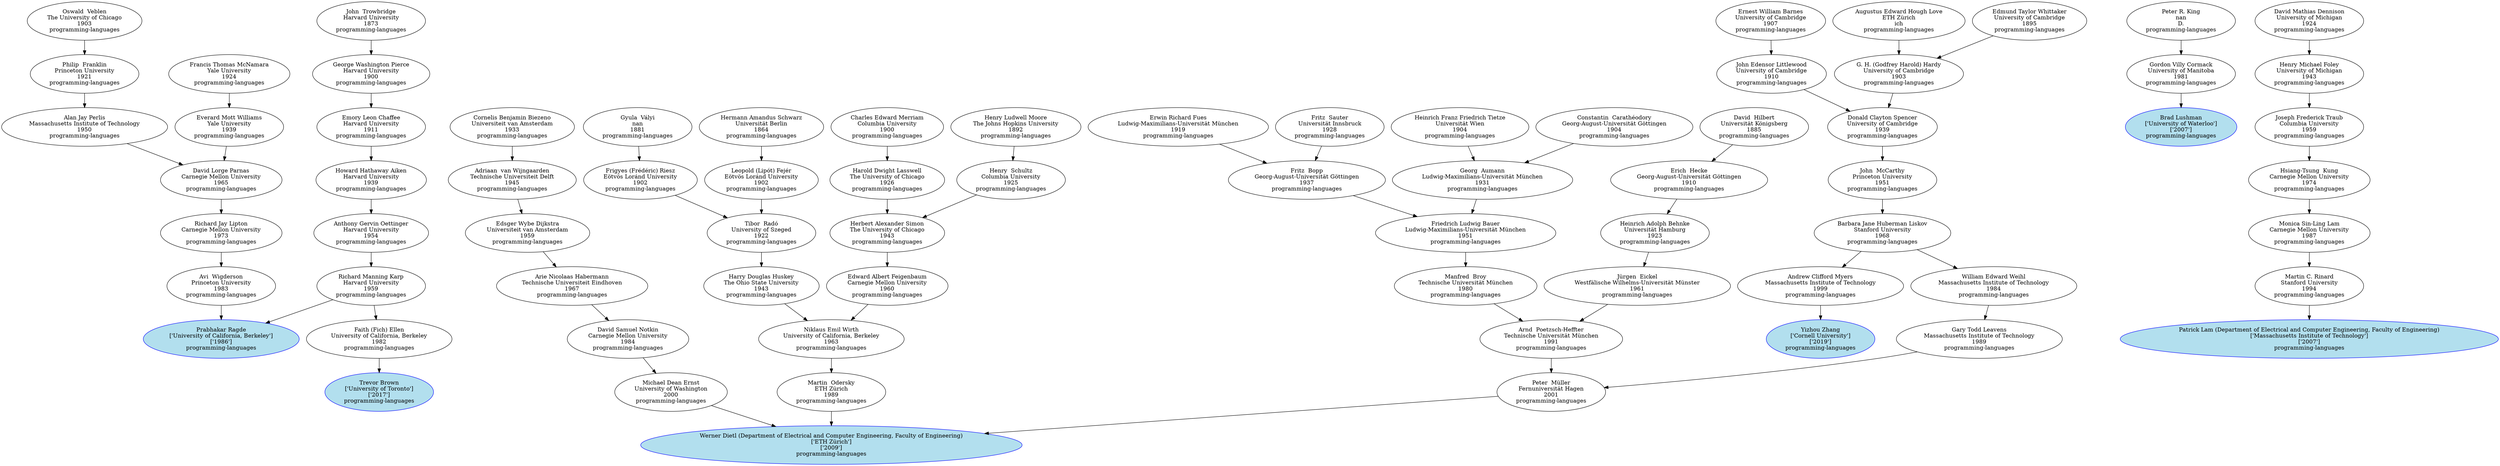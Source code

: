 digraph "Academic Genealogy for programming-languages" {
	252543 [label="Trevor Brown
['University of Toronto']
['2017']
programming-languages" color=blue fillcolor=lightblue2 style=filled]
	66895 [label="Prabhakar Ragde
['University of California, Berkeley']
['1986']
programming-languages" color=blue fillcolor=lightblue2 style=filled]
	273183 [label="Yizhou Zhang
['Cornell University']
['2019']
programming-languages" color=blue fillcolor=lightblue2 style=filled]
	111760 [label="Brad Lushman
['University of Waterloo']
['2007']
programming-languages" color=blue fillcolor=lightblue2 style=filled]
	142874 [label="Werner Dietl (Department of Electrical and Computer Engineering, Faculty of Engineering)
['ETH Zürich']
['2009']
programming-languages" color=blue fillcolor=lightblue2 style=filled]
	103216 [label="Patrick Lam (Department of Electrical and Computer Engineering, Faculty of Engineering)
['Massachusetts Institute of Technology']
['2007']
programming-languages" color=blue fillcolor=lightblue2 style=filled]
	67145 [label="Faith (Fich) Ellen
University of California, Berkeley
1982
programming-languages"]
	82100 [label="Avi  Wigderson
Princeton University
1983
programming-languages"]
	25275 [label="Richard Manning Karp
Harvard University
1959
programming-languages"]
	61959 [label="Andrew Clifford Myers
Massachusetts Institute of Technology
1999
programming-languages"]
	66818 [label="Gordon Villy Cormack
University of Manitoba
1981
programming-languages"]
	97971 [label="Peter  Müller
Fernuniversität Hagen
2001
programming-languages"]
	71839 [label="Michael Dean Ernst
University of Washington
2000
programming-languages"]
	142873 [label="Martin  Odersky
ETH Zürich
1989
programming-languages"]
	71513 [label="Martin C. Rinard
Stanford University
1994
programming-languages"]
	69524 [label="Richard Jay Lipton
Carnegie Mellon University
1973
programming-languages"]
	13305 [label="Anthony Gervin Oettinger
Harvard University
1954
programming-languages"]
	61932 [label="Barbara Jane Huberman Liskov
Stanford University
1968
programming-languages"]
	80823 [label="Peter R. King
nan
D.
programming-languages"]
	97956 [label="Arnd  Poetzsch-Heffter
Technische Universität München
1991
programming-languages"]
	93863 [label="Gary Todd Leavens
Massachusetts Institute of Technology
1989
programming-languages"]
	50230 [label="David Samuel Notkin
Carnegie Mellon University
1984
programming-languages"]
	61847 [label="Niklaus Emil Wirth
University of California, Berkeley
1963
programming-languages"]
	50307 [label="Monica Sin-Ling Lam
Carnegie Mellon University
1987
programming-languages"]
	86340 [label="David Lorge Parnas
Carnegie Mellon University
1965
programming-languages"]
	18953 [label="Howard Hathaway Aiken
Harvard University
1939
programming-languages"]
	22145 [label="John  McCarthy
Princeton University
1951
programming-languages"]
	22779 [label="Manfred  Broy
Technische Universität München
1980
programming-languages"]
	21194 [label="Jürgen  Eickel
Westfälische Wilhelms-Universität Münster
1961
programming-languages"]
	67447 [label="William Edward Weihl
Massachusetts Institute of Technology
1984
programming-languages"]
	50067 [label="Arie Nicolaas Habermann
Technische Universiteit Eindhoven
1967
programming-languages"]
	10185 [label="Harry Douglas Huskey
The Ohio State University
1943
programming-languages"]
	61956 [label="Edward Albert Feigenbaum
Carnegie Mellon University
1960
programming-languages"]
	47159 [label="Hsiang-Tsung  Kung
Carnegie Mellon University
1974
programming-languages"]
	13112 [label="Alan Jay Perlis
Massachusetts Institute of Technology
1950
programming-languages"]
	90571 [label="Everard Mott Williams
Yale University
1939
programming-languages"]
	25248 [label="Emory Leon Chaffee
Harvard University
1911
programming-languages"]
	10290 [label="Donald Clayton Spencer
University of Cambridge
1939
programming-languages"]
	21232 [label="Friedrich Ludwig Bauer
Ludwig-Maximilians-Universität München
1951
programming-languages"]
	15253 [label="Heinrich Adolph Behnke
Universität Hamburg
1923
programming-languages"]
	45747 [label="Edsger Wybe Dijkstra
Universiteit van Amsterdam
1959
programming-languages"]
	10323 [label="Tibor  Radó
University of Szeged
1922
programming-languages"]
	87903 [label="Herbert Alexander Simon
The University of Chicago
1943
programming-languages"]
	18492 [label="Joseph Frederick Traub
Columbia University
1959
programming-languages"]
	1488 [label="Philip  Franklin
Princeton University
1921
programming-languages"]
	252402 [label="Francis Thomas McNamara
Yale University
1924
programming-languages"]
	141987 [label="George Washington Pierce
Harvard University
1900
programming-languages"]
	10463 [label="John Edensor Littlewood
University of Cambridge
1910
programming-languages"]
	17806 [label="G. H. (Godfrey Harold) Hardy
University of Cambridge
1903
programming-languages"]
	25129 [label="Fritz  Bopp
Georg-August-Universität Göttingen
1937
programming-languages"]
	36548 [label="Georg  Aumann
Ludwig-Maximilians-Universität München
1931
programming-languages"]
	7379 [label="Erich  Hecke
Georg-August-Universität Göttingen
1910
programming-languages"]
	59162 [label="Adriaan  van Wijngaarden
Technische Universiteit Delft
1945
programming-languages"]
	11321 [label="Frigyes (Frédéric) Riesz
Eötvös Loránd University
1902
programming-languages"]
	7488 [label="Leopold (Lipót) Fejér
Eötvös Loránd University
1902
programming-languages"]
	122119 [label="Harold Dwight Lasswell
The University of Chicago
1926
programming-languages"]
	122490 [label="Henry  Schultz
Columbia University
1925
programming-languages"]
	30091 [label="Henry Michael Foley
University of Michigan
1943
programming-languages"]
	805 [label="Oswald  Veblen
The University of Chicago
1903
programming-languages"]
	67041 [label="John  Trowbridge
Harvard University
1873
programming-languages"]
	12099 [label="Ernest William Barnes
University of Cambridge
1907
programming-languages"]
	31354 [label="Augustus Edward Hough Love
ETH Zürich
ich
programming-languages"]
	18571 [label="Edmund Taylor Whittaker
University of Cambridge
1895
programming-languages"]
	106421 [label="Erwin Richard Fues
Ludwig-Maximilians-Universität München
1919
programming-languages"]
	57661 [label="Fritz  Sauter
Universität Innsbruck
1928
programming-languages"]
	57471 [label="Heinrich Franz Friedrich Tietze
Universität Wien
1904
programming-languages"]
	7517 [label="Constantin  Carathéodory
Georg-August-Universität Göttingen
1904
programming-languages"]
	7298 [label="David  Hilbert
Universität Königsberg
1885
programming-languages"]
	58909 [label="Cornelis Benjamin Biezeno
Universiteit van Amsterdam
1933
programming-languages"]
	107016 [label="Gyula  Vályi
nan
1881
programming-languages"]
	7487 [label="Hermann Amandus Schwarz
Universität Berlin
1864
programming-languages"]
	122120 [label="Charles Edward Merriam
Columbia University
1900
programming-languages"]
	122450 [label="Henry Ludwell Moore
The Johns Hopkins University
1892
programming-languages"]
	92249 [label="David Mathias Dennison
University of Michigan
1924
programming-languages"]
	67145 -> 252543
	82100 -> 66895
	25275 -> 66895
	61959 -> 273183
	66818 -> 111760
	97971 -> 142874
	71839 -> 142874
	142873 -> 142874
	71513 -> 103216
	25275 -> 67145
	69524 -> 82100
	13305 -> 25275
	61932 -> 61959
	80823 -> 66818
	97956 -> 97971
	93863 -> 97971
	50230 -> 71839
	61847 -> 142873
	50307 -> 71513
	86340 -> 69524
	18953 -> 13305
	22145 -> 61932
	22779 -> 97956
	21194 -> 97956
	67447 -> 93863
	50067 -> 50230
	10185 -> 61847
	61956 -> 61847
	47159 -> 50307
	13112 -> 86340
	90571 -> 86340
	25248 -> 18953
	10290 -> 22145
	21232 -> 22779
	15253 -> 21194
	61932 -> 67447
	45747 -> 50067
	10323 -> 10185
	87903 -> 61956
	18492 -> 47159
	1488 -> 13112
	252402 -> 90571
	141987 -> 25248
	10463 -> 10290
	17806 -> 10290
	25129 -> 21232
	36548 -> 21232
	7379 -> 15253
	59162 -> 45747
	11321 -> 10323
	7488 -> 10323
	122119 -> 87903
	122490 -> 87903
	30091 -> 18492
	805 -> 1488
	67041 -> 141987
	12099 -> 10463
	31354 -> 17806
	18571 -> 17806
	106421 -> 25129
	57661 -> 25129
	57471 -> 36548
	7517 -> 36548
	7298 -> 7379
	58909 -> 59162
	107016 -> 11321
	7487 -> 7488
	122120 -> 122119
	122450 -> 122490
	92249 -> 30091
}
